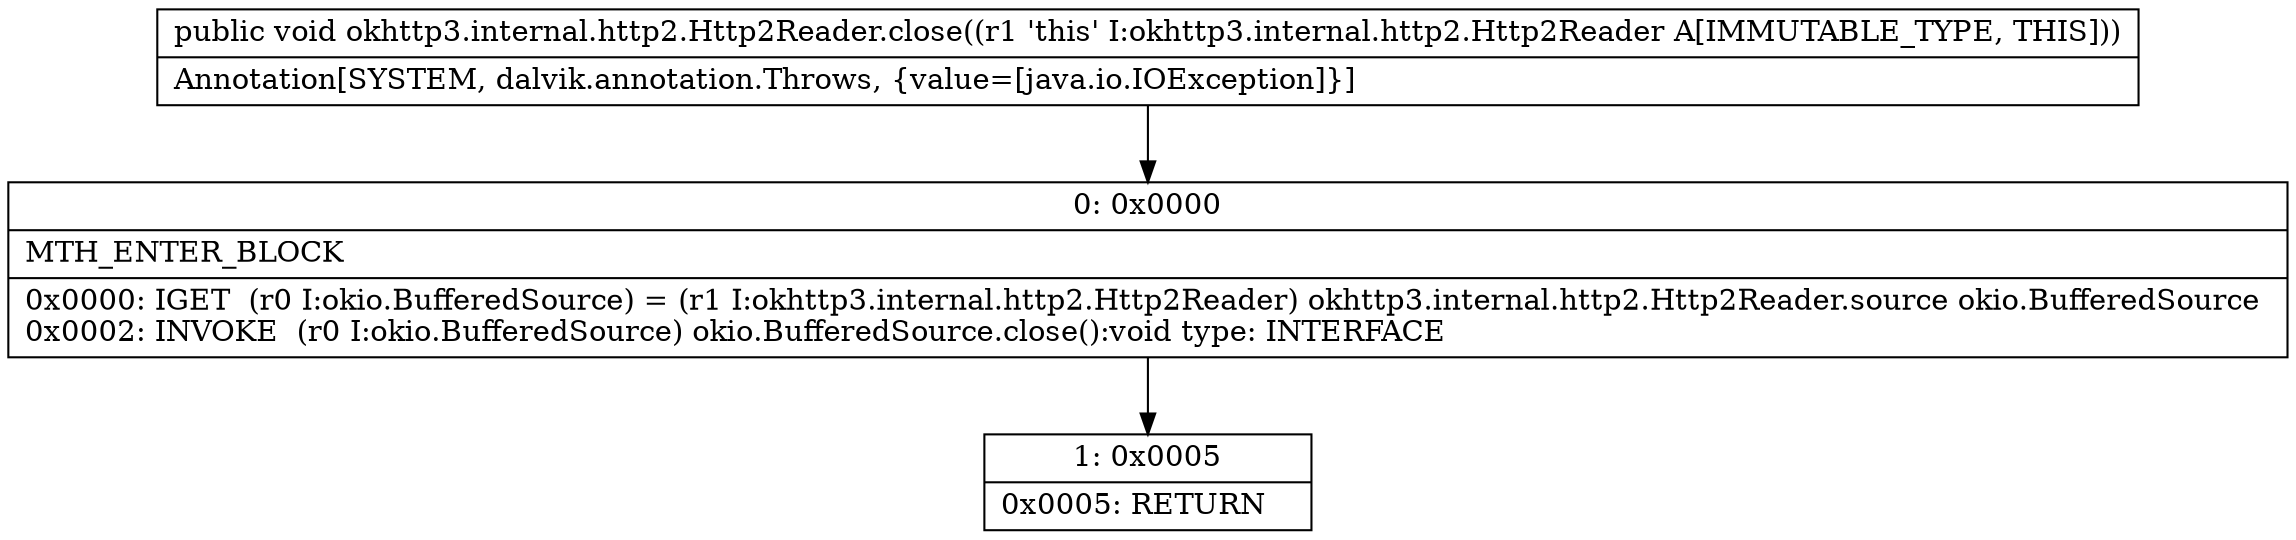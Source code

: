 digraph "CFG forokhttp3.internal.http2.Http2Reader.close()V" {
Node_0 [shape=record,label="{0\:\ 0x0000|MTH_ENTER_BLOCK\l|0x0000: IGET  (r0 I:okio.BufferedSource) = (r1 I:okhttp3.internal.http2.Http2Reader) okhttp3.internal.http2.Http2Reader.source okio.BufferedSource \l0x0002: INVOKE  (r0 I:okio.BufferedSource) okio.BufferedSource.close():void type: INTERFACE \l}"];
Node_1 [shape=record,label="{1\:\ 0x0005|0x0005: RETURN   \l}"];
MethodNode[shape=record,label="{public void okhttp3.internal.http2.Http2Reader.close((r1 'this' I:okhttp3.internal.http2.Http2Reader A[IMMUTABLE_TYPE, THIS]))  | Annotation[SYSTEM, dalvik.annotation.Throws, \{value=[java.io.IOException]\}]\l}"];
MethodNode -> Node_0;
Node_0 -> Node_1;
}

